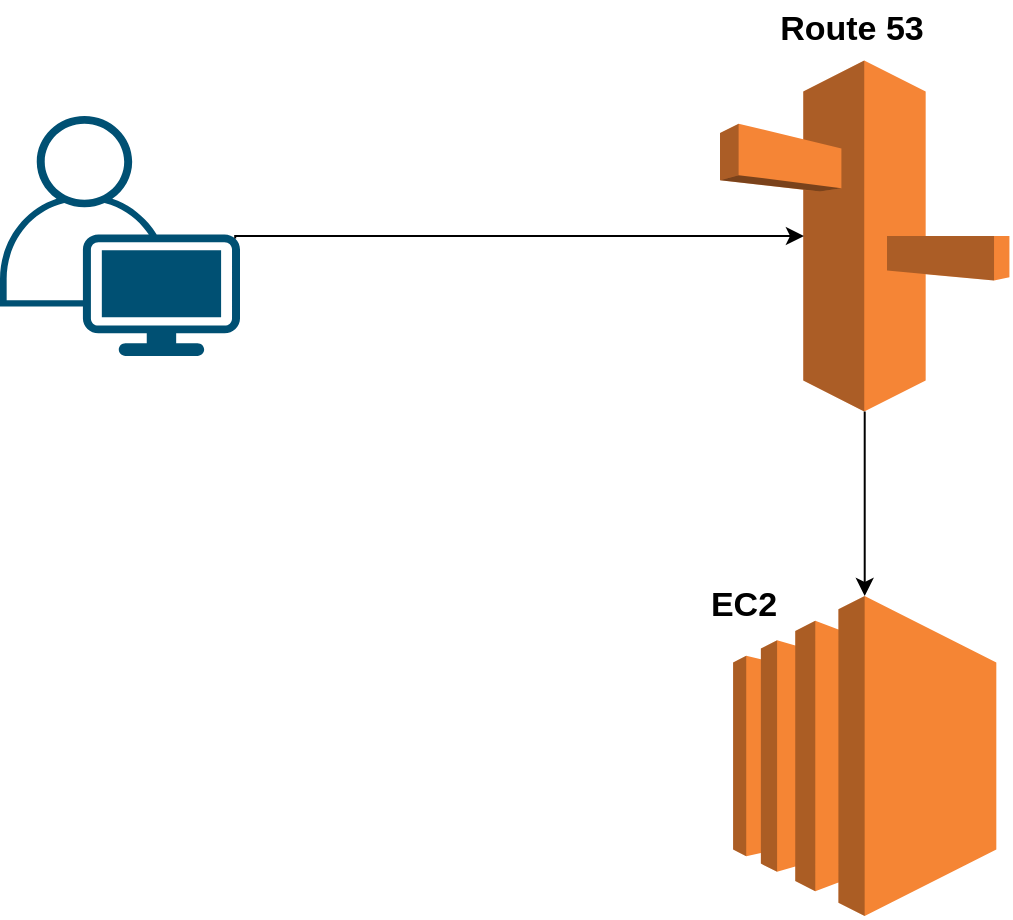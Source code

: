 <mxfile version="28.0.4">
  <diagram name="Page-1" id="nAQiRW8WA84nahAlPTWJ">
    <mxGraphModel dx="1042" dy="626" grid="1" gridSize="10" guides="1" tooltips="1" connect="1" arrows="1" fold="1" page="1" pageScale="1" pageWidth="850" pageHeight="1100" math="0" shadow="0">
      <root>
        <mxCell id="0" />
        <mxCell id="1" parent="0" />
        <mxCell id="zqOQZLJbrymGvOutGQ6S-1" value="" style="points=[[0.35,0,0],[0.98,0.51,0],[1,0.71,0],[0.67,1,0],[0,0.795,0],[0,0.65,0]];verticalLabelPosition=bottom;sketch=0;html=1;verticalAlign=top;aspect=fixed;align=center;pointerEvents=1;shape=mxgraph.cisco19.user;fillColor=#005073;strokeColor=none;fontStyle=0;strokeWidth=19;" vertex="1" parent="1">
          <mxGeometry x="120" y="120" width="120" height="120" as="geometry" />
        </mxCell>
        <mxCell id="zqOQZLJbrymGvOutGQ6S-2" value="" style="outlineConnect=0;dashed=0;verticalLabelPosition=bottom;verticalAlign=top;align=center;html=1;shape=mxgraph.aws3.ec2;fillColor=#F58534;gradientColor=none;" vertex="1" parent="1">
          <mxGeometry x="486.55" y="360" width="131.61" height="160" as="geometry" />
        </mxCell>
        <mxCell id="zqOQZLJbrymGvOutGQ6S-3" value="" style="outlineConnect=0;dashed=0;verticalLabelPosition=bottom;verticalAlign=top;align=center;html=1;shape=mxgraph.aws3.route_53;fillColor=#F58536;gradientColor=none;" vertex="1" parent="1">
          <mxGeometry x="480" y="92.25" width="144.71" height="175.5" as="geometry" />
        </mxCell>
        <mxCell id="zqOQZLJbrymGvOutGQ6S-4" value="Route 53" style="text;html=1;align=center;verticalAlign=middle;whiteSpace=wrap;rounded=0;fontStyle=1;fontSize=17;" vertex="1" parent="1">
          <mxGeometry x="503.71" y="62.25" width="84.19" height="30" as="geometry" />
        </mxCell>
        <mxCell id="zqOQZLJbrymGvOutGQ6S-5" value="EC2" style="text;html=1;align=center;verticalAlign=middle;whiteSpace=wrap;rounded=0;fontStyle=1;fontSize=17;" vertex="1" parent="1">
          <mxGeometry x="450.0" y="350" width="84.19" height="30" as="geometry" />
        </mxCell>
        <mxCell id="zqOQZLJbrymGvOutGQ6S-6" style="edgeStyle=orthogonalEdgeStyle;rounded=0;orthogonalLoop=1;jettySize=auto;html=1;exitX=0.98;exitY=0.51;exitDx=0;exitDy=0;exitPerimeter=0;entryX=0.29;entryY=0.5;entryDx=0;entryDy=0;entryPerimeter=0;" edge="1" parent="1" source="zqOQZLJbrymGvOutGQ6S-1" target="zqOQZLJbrymGvOutGQ6S-3">
          <mxGeometry relative="1" as="geometry">
            <Array as="points">
              <mxPoint x="238" y="180" />
            </Array>
          </mxGeometry>
        </mxCell>
        <mxCell id="zqOQZLJbrymGvOutGQ6S-7" style="edgeStyle=orthogonalEdgeStyle;rounded=0;orthogonalLoop=1;jettySize=auto;html=1;exitX=0.5;exitY=1;exitDx=0;exitDy=0;exitPerimeter=0;entryX=0.5;entryY=0;entryDx=0;entryDy=0;entryPerimeter=0;" edge="1" parent="1" source="zqOQZLJbrymGvOutGQ6S-3" target="zqOQZLJbrymGvOutGQ6S-2">
          <mxGeometry relative="1" as="geometry" />
        </mxCell>
      </root>
    </mxGraphModel>
  </diagram>
</mxfile>
